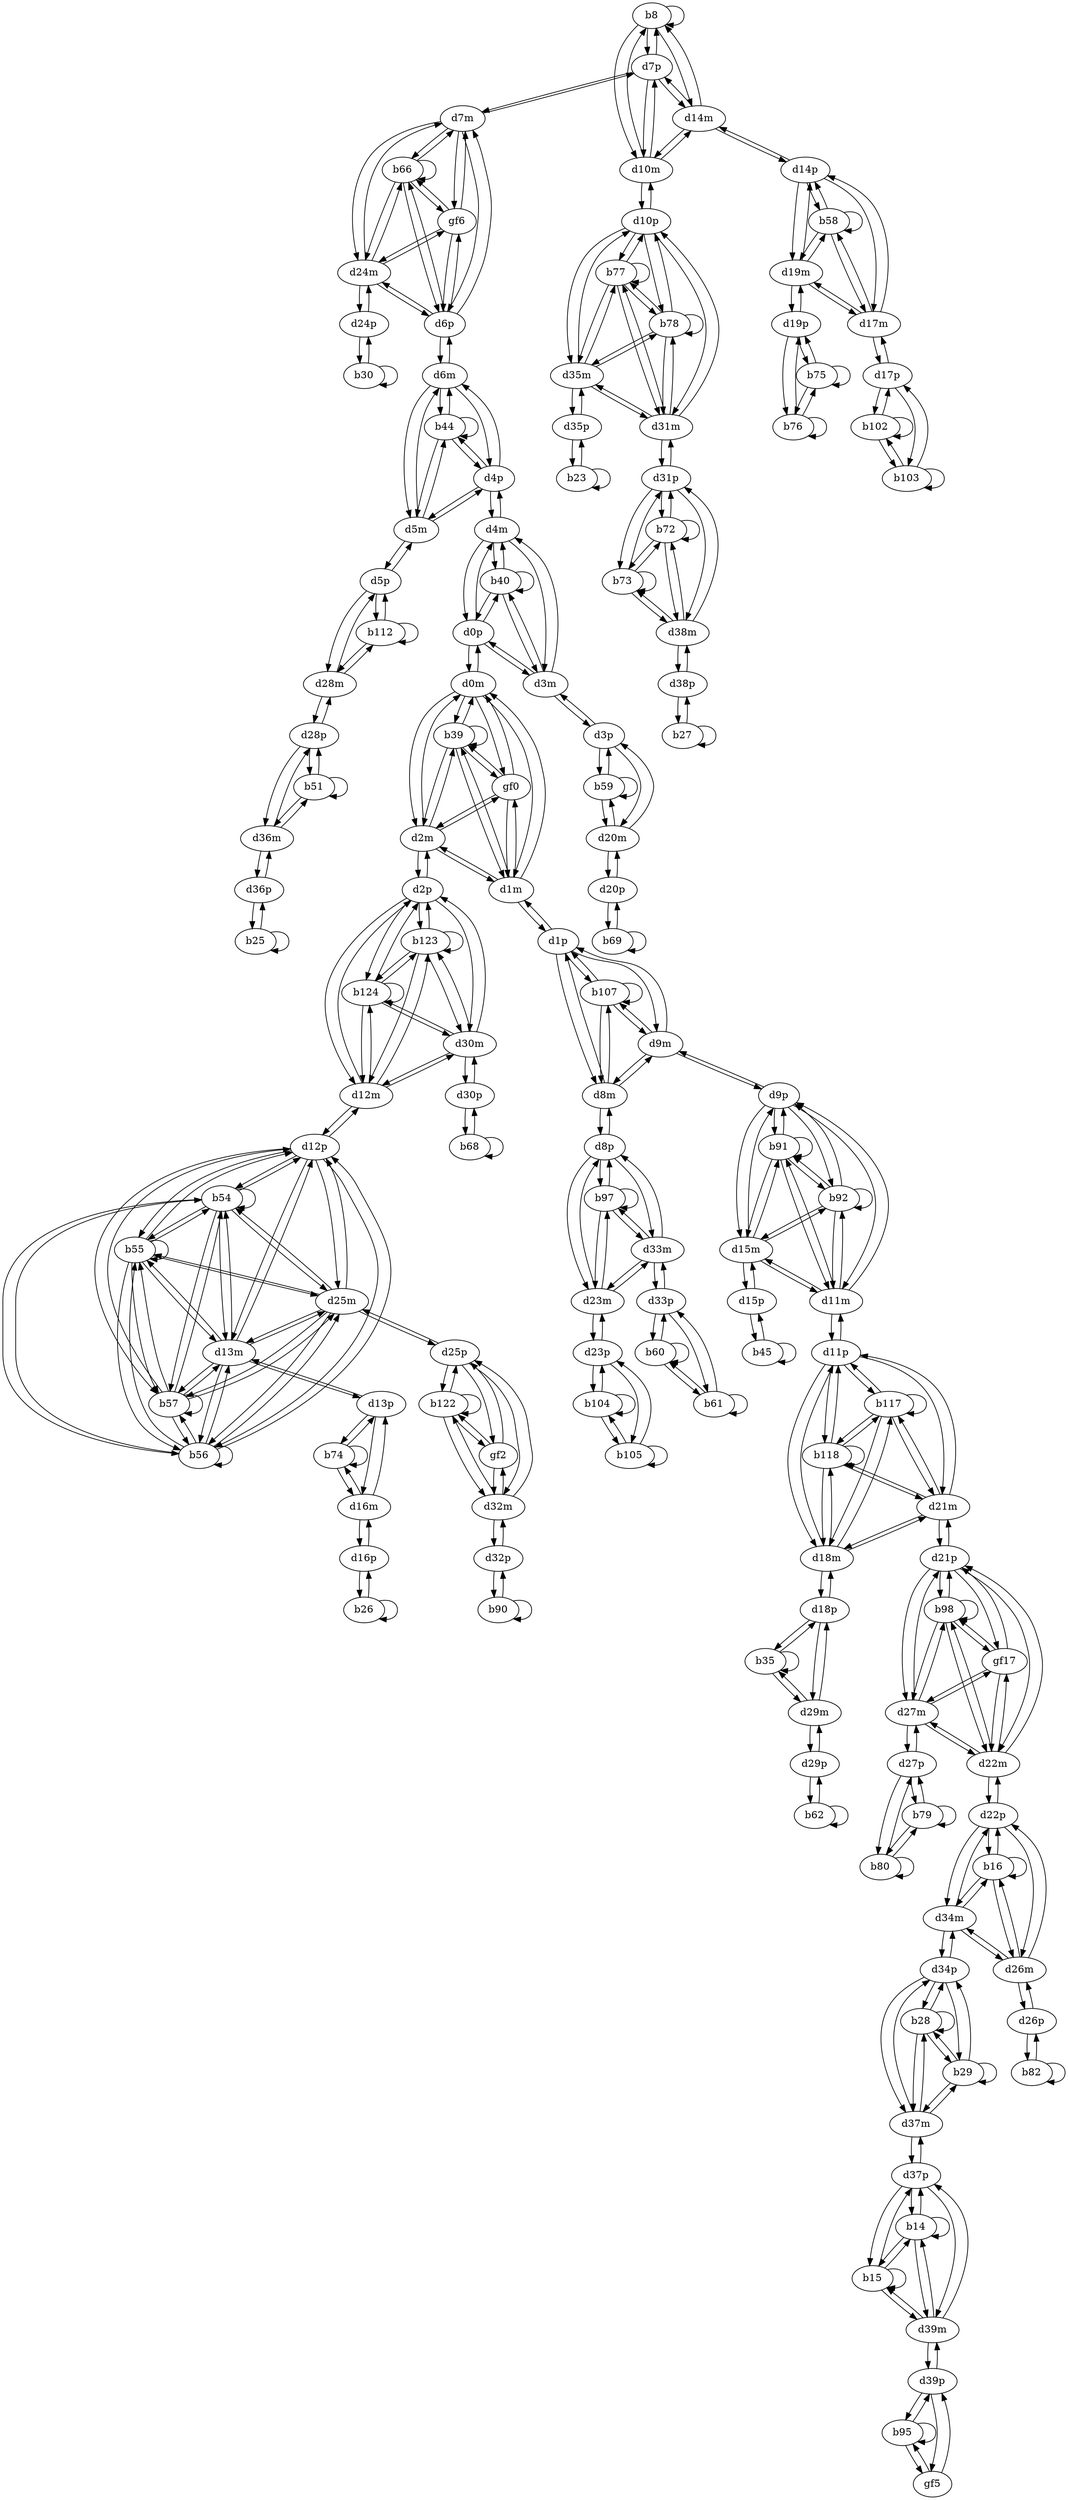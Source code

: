digraph G {
  b8;
  b14;
  b15;
  b16;
  b23;
  b25;
  b26;
  b27;
  b28;
  b29;
  b30;
  b35;
  b39;
  gf0;
  b40;
  b44;
  b45;
  b51;
  b54;
  b55;
  b56;
  b57;
  b58;
  b59;
  b60;
  b61;
  b62;
  b66;
  gf6;
  b68;
  b69;
  b72;
  b73;
  b74;
  b75;
  b76;
  b77;
  b78;
  b79;
  b80;
  b82;
  b90;
  b91;
  b92;
  b95;
  gf5;
  b97;
  b98;
  gf17;
  b102;
  b103;
  b104;
  b105;
  b107;
  b112;
  b117;
  b118;
  b122;
  gf2;
  b123;
  b124;
  d0m;
  d0p;
  d1m;
  d1p;
  d2m;
  d2p;
  d3m;
  d3p;
  d4m;
  d4p;
  d5m;
  d5p;
  d6m;
  d6p;
  d7m;
  d7p;
  d8m;
  d8p;
  d9m;
  d9p;
  d10m;
  d10p;
  d11m;
  d11p;
  d12m;
  d12p;
  d13m;
  d13p;
  d14m;
  d14p;
  d15m;
  d15p;
  d16m;
  d16p;
  d17m;
  d17p;
  d18m;
  d18p;
  d19m;
  d19p;
  d20m;
  d20p;
  d21m;
  d21p;
  d22m;
  d22p;
  d23m;
  d23p;
  d24m;
  d24p;
  d25m;
  d25p;
  d26m;
  d26p;
  d27m;
  d27p;
  d28m;
  d28p;
  d29m;
  d29p;
  d30m;
  d30p;
  d31m;
  d31p;
  d32m;
  d32p;
  d33m;
  d33p;
  d34m;
  d34p;
  d35m;
  d35p;
  d36m;
  d36p;
  d37m;
  d37p;
  d38m;
  d38p;
  d39m;
  d39p;
  b8 -> b8;
  b14 -> b14;
  b14 -> b15;
  b15 -> b14;
  b15 -> b15;
  b16 -> b16;
  b23 -> b23;
  b25 -> b25;
  b26 -> b26;
  b27 -> b27;
  b28 -> b28;
  b28 -> b29;
  b29 -> b28;
  b29 -> b29;
  b30 -> b30;
  b35 -> b35;
  b39 -> b39;
  b39 -> gf0;
  gf0 -> b39;
  b40 -> b40;
  b44 -> b44;
  b45 -> b45;
  b51 -> b51;
  b54 -> b54;
  b54 -> b55;
  b54 -> b56;
  b54 -> b57;
  b55 -> b54;
  b55 -> b55;
  b55 -> b56;
  b55 -> b57;
  b56 -> b54;
  b56 -> b55;
  b56 -> b56;
  b56 -> b57;
  b57 -> b54;
  b57 -> b55;
  b57 -> b56;
  b57 -> b57;
  b58 -> b58;
  b59 -> b59;
  b60 -> b60;
  b60 -> b61;
  b61 -> b60;
  b61 -> b61;
  b62 -> b62;
  b66 -> b66;
  b66 -> gf6;
  gf6 -> b66;
  b68 -> b68;
  b69 -> b69;
  b72 -> b72;
  b72 -> b73;
  b73 -> b72;
  b73 -> b73;
  b74 -> b74;
  b75 -> b75;
  b75 -> b76;
  b76 -> b75;
  b76 -> b76;
  b77 -> b77;
  b77 -> b78;
  b78 -> b77;
  b78 -> b78;
  b79 -> b79;
  b79 -> b80;
  b80 -> b79;
  b80 -> b80;
  b82 -> b82;
  b90 -> b90;
  b91 -> b91;
  b91 -> b92;
  b92 -> b91;
  b92 -> b92;
  b95 -> b95;
  b95 -> gf5;
  gf5 -> b95;
  b97 -> b97;
  b98 -> b98;
  b98 -> gf17;
  gf17 -> b98;
  b102 -> b102;
  b102 -> b103;
  b103 -> b102;
  b103 -> b103;
  b104 -> b104;
  b104 -> b105;
  b105 -> b104;
  b105 -> b105;
  b107 -> b107;
  b112 -> b112;
  b117 -> b117;
  b117 -> b118;
  b118 -> b117;
  b118 -> b118;
  b122 -> b122;
  b122 -> gf2;
  gf2 -> b122;
  b123 -> b123;
  b123 -> b124;
  b124 -> b123;
  b124 -> b124;
  d0m -> d0p;
  d0p -> d0m;
  b39 -> d0m;
  d0m -> b39;
  gf0 -> d0m;
  d0m -> gf0;
  b40 -> d0p;
  d0p -> b40;
  d1m -> d1p;
  d1p -> d1m;
  b39 -> d1m;
  d1m -> b39;
  gf0 -> d1m;
  d1m -> gf0;
  b107 -> d1p;
  d1p -> b107;
  d2m -> d2p;
  d2p -> d2m;
  b39 -> d2m;
  d2m -> b39;
  gf0 -> d2m;
  d2m -> gf0;
  b123 -> d2p;
  d2p -> b123;
  b124 -> d2p;
  d2p -> b124;
  d3m -> d3p;
  d3p -> d3m;
  b40 -> d3m;
  d3m -> b40;
  b59 -> d3p;
  d3p -> b59;
  d4m -> d4p;
  d4p -> d4m;
  b40 -> d4m;
  d4m -> b40;
  b44 -> d4p;
  d4p -> b44;
  d5m -> d5p;
  d5p -> d5m;
  b44 -> d5m;
  d5m -> b44;
  b112 -> d5p;
  d5p -> b112;
  d6m -> d6p;
  d6p -> d6m;
  b44 -> d6m;
  d6m -> b44;
  b66 -> d6p;
  d6p -> b66;
  gf6 -> d6p;
  d6p -> gf6;
  d7m -> d7p;
  d7p -> d7m;
  b66 -> d7m;
  d7m -> b66;
  gf6 -> d7m;
  d7m -> gf6;
  b8 -> d7p;
  d7p -> b8;
  d8m -> d8p;
  d8p -> d8m;
  b107 -> d8m;
  d8m -> b107;
  b97 -> d8p;
  d8p -> b97;
  d9m -> d9p;
  d9p -> d9m;
  b107 -> d9m;
  d9m -> b107;
  b91 -> d9p;
  d9p -> b91;
  b92 -> d9p;
  d9p -> b92;
  d10m -> d10p;
  d10p -> d10m;
  b8 -> d10m;
  d10m -> b8;
  b77 -> d10p;
  d10p -> b77;
  b78 -> d10p;
  d10p -> b78;
  d11m -> d11p;
  d11p -> d11m;
  b91 -> d11m;
  d11m -> b91;
  b92 -> d11m;
  d11m -> b92;
  b117 -> d11p;
  d11p -> b117;
  b118 -> d11p;
  d11p -> b118;
  d12m -> d12p;
  d12p -> d12m;
  b123 -> d12m;
  d12m -> b123;
  b124 -> d12m;
  d12m -> b124;
  b54 -> d12p;
  d12p -> b54;
  b55 -> d12p;
  d12p -> b55;
  b56 -> d12p;
  d12p -> b56;
  b57 -> d12p;
  d12p -> b57;
  d13m -> d13p;
  d13p -> d13m;
  b54 -> d13m;
  d13m -> b54;
  b55 -> d13m;
  d13m -> b55;
  b56 -> d13m;
  d13m -> b56;
  b57 -> d13m;
  d13m -> b57;
  b74 -> d13p;
  d13p -> b74;
  d14m -> d14p;
  d14p -> d14m;
  b8 -> d14m;
  d14m -> b8;
  b58 -> d14p;
  d14p -> b58;
  d15m -> d15p;
  d15p -> d15m;
  b91 -> d15m;
  d15m -> b91;
  b92 -> d15m;
  d15m -> b92;
  b45 -> d15p;
  d15p -> b45;
  d16m -> d16p;
  d16p -> d16m;
  b74 -> d16m;
  d16m -> b74;
  b26 -> d16p;
  d16p -> b26;
  d17m -> d17p;
  d17p -> d17m;
  b58 -> d17m;
  d17m -> b58;
  b102 -> d17p;
  d17p -> b102;
  b103 -> d17p;
  d17p -> b103;
  d18m -> d18p;
  d18p -> d18m;
  b117 -> d18m;
  d18m -> b117;
  b118 -> d18m;
  d18m -> b118;
  b35 -> d18p;
  d18p -> b35;
  d19m -> d19p;
  d19p -> d19m;
  b58 -> d19m;
  d19m -> b58;
  b75 -> d19p;
  d19p -> b75;
  b76 -> d19p;
  d19p -> b76;
  d20m -> d20p;
  d20p -> d20m;
  b59 -> d20m;
  d20m -> b59;
  b69 -> d20p;
  d20p -> b69;
  d21m -> d21p;
  d21p -> d21m;
  b117 -> d21m;
  d21m -> b117;
  b118 -> d21m;
  d21m -> b118;
  b98 -> d21p;
  d21p -> b98;
  gf17 -> d21p;
  d21p -> gf17;
  d22m -> d22p;
  d22p -> d22m;
  b98 -> d22m;
  d22m -> b98;
  gf17 -> d22m;
  d22m -> gf17;
  b16 -> d22p;
  d22p -> b16;
  d23m -> d23p;
  d23p -> d23m;
  b97 -> d23m;
  d23m -> b97;
  b104 -> d23p;
  d23p -> b104;
  b105 -> d23p;
  d23p -> b105;
  d24m -> d24p;
  d24p -> d24m;
  b66 -> d24m;
  d24m -> b66;
  gf6 -> d24m;
  d24m -> gf6;
  b30 -> d24p;
  d24p -> b30;
  d25m -> d25p;
  d25p -> d25m;
  b54 -> d25m;
  d25m -> b54;
  b55 -> d25m;
  d25m -> b55;
  b56 -> d25m;
  d25m -> b56;
  b57 -> d25m;
  d25m -> b57;
  b122 -> d25p;
  d25p -> b122;
  gf2 -> d25p;
  d25p -> gf2;
  d26m -> d26p;
  d26p -> d26m;
  b16 -> d26m;
  d26m -> b16;
  b82 -> d26p;
  d26p -> b82;
  d27m -> d27p;
  d27p -> d27m;
  b98 -> d27m;
  d27m -> b98;
  gf17 -> d27m;
  d27m -> gf17;
  b79 -> d27p;
  d27p -> b79;
  b80 -> d27p;
  d27p -> b80;
  d28m -> d28p;
  d28p -> d28m;
  b112 -> d28m;
  d28m -> b112;
  b51 -> d28p;
  d28p -> b51;
  d29m -> d29p;
  d29p -> d29m;
  b35 -> d29m;
  d29m -> b35;
  b62 -> d29p;
  d29p -> b62;
  d30m -> d30p;
  d30p -> d30m;
  b123 -> d30m;
  d30m -> b123;
  b124 -> d30m;
  d30m -> b124;
  b68 -> d30p;
  d30p -> b68;
  d31m -> d31p;
  d31p -> d31m;
  b77 -> d31m;
  d31m -> b77;
  b78 -> d31m;
  d31m -> b78;
  b72 -> d31p;
  d31p -> b72;
  b73 -> d31p;
  d31p -> b73;
  d32m -> d32p;
  d32p -> d32m;
  b122 -> d32m;
  d32m -> b122;
  gf2 -> d32m;
  d32m -> gf2;
  b90 -> d32p;
  d32p -> b90;
  d33m -> d33p;
  d33p -> d33m;
  b97 -> d33m;
  d33m -> b97;
  b60 -> d33p;
  d33p -> b60;
  b61 -> d33p;
  d33p -> b61;
  d34m -> d34p;
  d34p -> d34m;
  b16 -> d34m;
  d34m -> b16;
  b28 -> d34p;
  d34p -> b28;
  b29 -> d34p;
  d34p -> b29;
  d35m -> d35p;
  d35p -> d35m;
  b77 -> d35m;
  d35m -> b77;
  b78 -> d35m;
  d35m -> b78;
  b23 -> d35p;
  d35p -> b23;
  d36m -> d36p;
  d36p -> d36m;
  b51 -> d36m;
  d36m -> b51;
  b25 -> d36p;
  d36p -> b25;
  d37m -> d37p;
  d37p -> d37m;
  b28 -> d37m;
  d37m -> b28;
  b29 -> d37m;
  d37m -> b29;
  b14 -> d37p;
  d37p -> b14;
  b15 -> d37p;
  d37p -> b15;
  d38m -> d38p;
  d38p -> d38m;
  b72 -> d38m;
  d38m -> b72;
  b73 -> d38m;
  d38m -> b73;
  b27 -> d38p;
  d38p -> b27;
  d39m -> d39p;
  d39p -> d39m;
  b14 -> d39m;
  d39m -> b14;
  b15 -> d39m;
  d39m -> b15;
  b95 -> d39p;
  d39p -> b95;
  gf5 -> d39p;
  d39p -> gf5;
  d7p -> d10m;
  d7p -> d14m;
  d10m -> d7p;
  d10m -> d14m;
  d14m -> d7p;
  d14m -> d10m;
  d37p -> d39m;
  d39m -> d37p;
  d22p -> d26m;
  d22p -> d34m;
  d26m -> d22p;
  d26m -> d34m;
  d34m -> d22p;
  d34m -> d26m;
  d34p -> d37m;
  d37m -> d34p;
  d18p -> d29m;
  d29m -> d18p;
  d0m -> d1m;
  d0m -> d2m;
  d1m -> d0m;
  d1m -> d2m;
  d2m -> d0m;
  d2m -> d1m;
  d0p -> d3m;
  d0p -> d4m;
  d3m -> d0p;
  d3m -> d4m;
  d4m -> d0p;
  d4m -> d3m;
  d4p -> d5m;
  d4p -> d6m;
  d5m -> d4p;
  d5m -> d6m;
  d6m -> d4p;
  d6m -> d5m;
  d28p -> d36m;
  d36m -> d28p;
  d12p -> d13m;
  d12p -> d25m;
  d13m -> d12p;
  d13m -> d25m;
  d25m -> d12p;
  d25m -> d13m;
  d14p -> d17m;
  d14p -> d19m;
  d17m -> d14p;
  d17m -> d19m;
  d19m -> d14p;
  d19m -> d17m;
  d3p -> d20m;
  d20m -> d3p;
  d6p -> d7m;
  d6p -> d24m;
  d7m -> d6p;
  d7m -> d24m;
  d24m -> d6p;
  d24m -> d7m;
  d31p -> d38m;
  d38m -> d31p;
  d13p -> d16m;
  d16m -> d13p;
  d10p -> d31m;
  d10p -> d35m;
  d31m -> d10p;
  d31m -> d35m;
  d35m -> d10p;
  d35m -> d31m;
  d9p -> d11m;
  d9p -> d15m;
  d11m -> d9p;
  d11m -> d15m;
  d15m -> d9p;
  d15m -> d11m;
  d8p -> d23m;
  d8p -> d33m;
  d23m -> d8p;
  d23m -> d33m;
  d33m -> d8p;
  d33m -> d23m;
  d21p -> d22m;
  d21p -> d27m;
  d22m -> d21p;
  d22m -> d27m;
  d27m -> d21p;
  d27m -> d22m;
  d1p -> d8m;
  d1p -> d9m;
  d8m -> d1p;
  d8m -> d9m;
  d9m -> d1p;
  d9m -> d8m;
  d5p -> d28m;
  d28m -> d5p;
  d11p -> d18m;
  d11p -> d21m;
  d18m -> d11p;
  d18m -> d21m;
  d21m -> d11p;
  d21m -> d18m;
  d25p -> d32m;
  d32m -> d25p;
  d2p -> d12m;
  d2p -> d30m;
  d12m -> d2p;
  d12m -> d30m;
  d30m -> d2p;
  d30m -> d12m;
}
